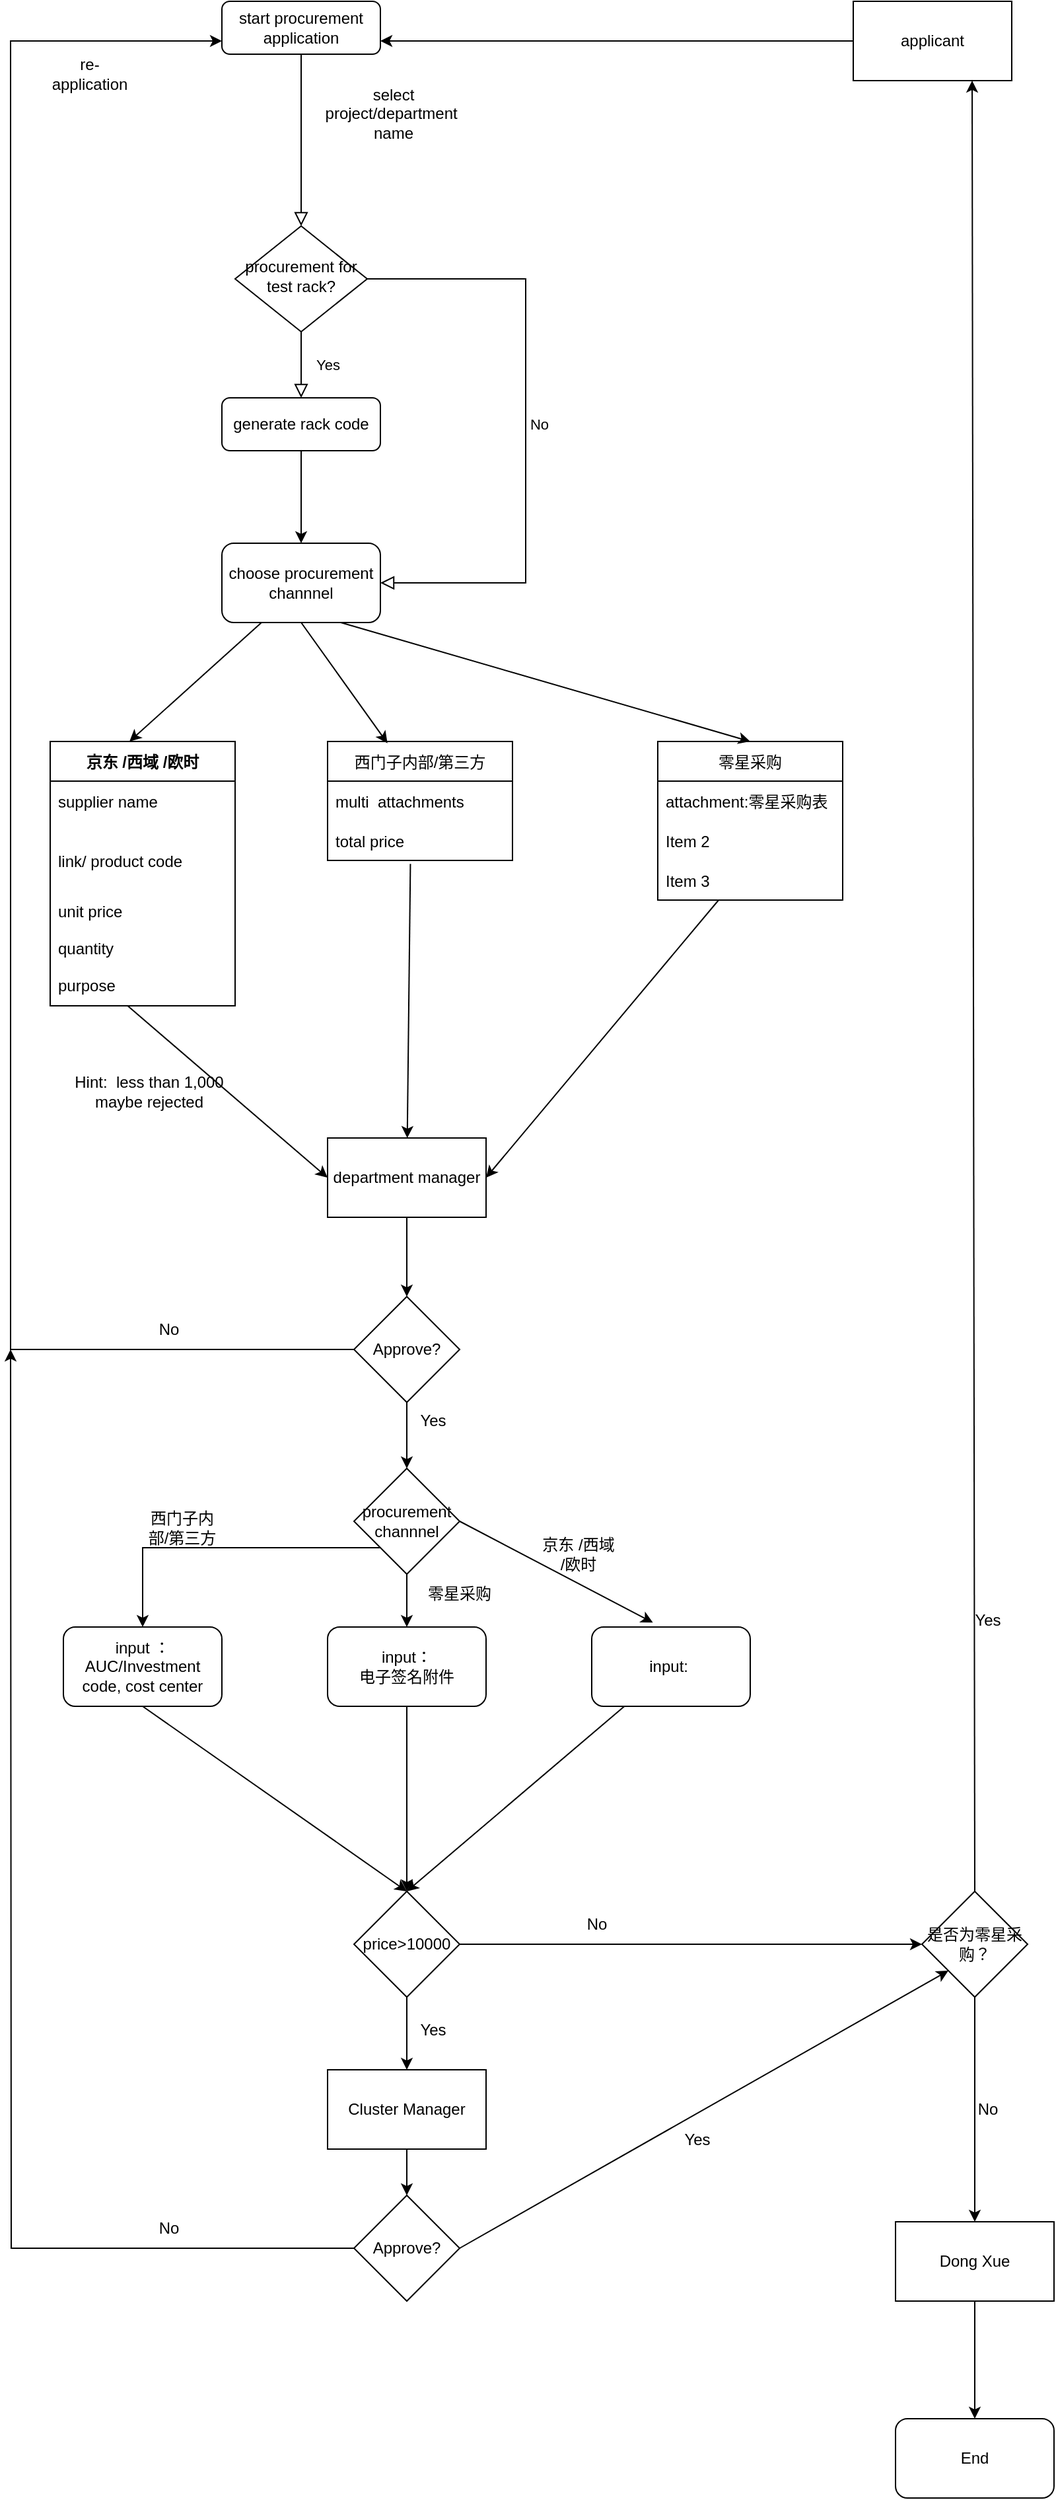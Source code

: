 <mxfile version="20.0.4" type="github">
  <diagram id="C5RBs43oDa-KdzZeNtuy" name="Page-1">
    <mxGraphModel dx="1022" dy="436" grid="1" gridSize="10" guides="1" tooltips="1" connect="1" arrows="1" fold="1" page="1" pageScale="1" pageWidth="827" pageHeight="1169" math="0" shadow="0">
      <root>
        <mxCell id="WIyWlLk6GJQsqaUBKTNV-0" />
        <mxCell id="WIyWlLk6GJQsqaUBKTNV-1" parent="WIyWlLk6GJQsqaUBKTNV-0" />
        <mxCell id="WIyWlLk6GJQsqaUBKTNV-2" value="" style="rounded=0;html=1;jettySize=auto;orthogonalLoop=1;fontSize=11;endArrow=block;endFill=0;endSize=8;strokeWidth=1;shadow=0;labelBackgroundColor=none;edgeStyle=orthogonalEdgeStyle;" parent="WIyWlLk6GJQsqaUBKTNV-1" source="WIyWlLk6GJQsqaUBKTNV-3" target="WIyWlLk6GJQsqaUBKTNV-6" edge="1">
          <mxGeometry relative="1" as="geometry" />
        </mxCell>
        <mxCell id="WIyWlLk6GJQsqaUBKTNV-3" value="start procurement application" style="rounded=1;whiteSpace=wrap;html=1;fontSize=12;glass=0;strokeWidth=1;shadow=0;" parent="WIyWlLk6GJQsqaUBKTNV-1" vertex="1">
          <mxGeometry x="192" y="151" width="120" height="40" as="geometry" />
        </mxCell>
        <mxCell id="WIyWlLk6GJQsqaUBKTNV-4" value="Yes" style="rounded=0;html=1;jettySize=auto;orthogonalLoop=1;fontSize=11;endArrow=block;endFill=0;endSize=8;strokeWidth=1;shadow=0;labelBackgroundColor=none;edgeStyle=orthogonalEdgeStyle;entryX=0.5;entryY=0;entryDx=0;entryDy=0;" parent="WIyWlLk6GJQsqaUBKTNV-1" source="WIyWlLk6GJQsqaUBKTNV-6" target="WIyWlLk6GJQsqaUBKTNV-11" edge="1">
          <mxGeometry y="20" relative="1" as="geometry">
            <mxPoint as="offset" />
            <mxPoint x="252" y="441" as="targetPoint" />
          </mxGeometry>
        </mxCell>
        <mxCell id="WIyWlLk6GJQsqaUBKTNV-5" value="No" style="edgeStyle=orthogonalEdgeStyle;rounded=0;html=1;jettySize=auto;orthogonalLoop=1;fontSize=11;endArrow=block;endFill=0;endSize=8;strokeWidth=1;shadow=0;labelBackgroundColor=none;entryX=1;entryY=0.5;entryDx=0;entryDy=0;" parent="WIyWlLk6GJQsqaUBKTNV-1" source="WIyWlLk6GJQsqaUBKTNV-6" target="ZzFBc4L-XgL4VMwVt-X--0" edge="1">
          <mxGeometry y="10" relative="1" as="geometry">
            <mxPoint as="offset" />
            <mxPoint x="422" y="611" as="targetPoint" />
            <Array as="points">
              <mxPoint x="422" y="361" />
              <mxPoint x="422" y="591" />
            </Array>
          </mxGeometry>
        </mxCell>
        <mxCell id="WIyWlLk6GJQsqaUBKTNV-6" value="procurement&amp;nbsp;for test rack?" style="rhombus;whiteSpace=wrap;html=1;shadow=0;fontFamily=Helvetica;fontSize=12;align=center;strokeWidth=1;spacing=6;spacingTop=-4;" parent="WIyWlLk6GJQsqaUBKTNV-1" vertex="1">
          <mxGeometry x="202" y="321" width="100" height="80" as="geometry" />
        </mxCell>
        <mxCell id="ZzFBc4L-XgL4VMwVt-X--1" value="" style="edgeStyle=orthogonalEdgeStyle;rounded=0;orthogonalLoop=1;jettySize=auto;html=1;" edge="1" parent="WIyWlLk6GJQsqaUBKTNV-1" source="WIyWlLk6GJQsqaUBKTNV-11" target="ZzFBc4L-XgL4VMwVt-X--0">
          <mxGeometry relative="1" as="geometry" />
        </mxCell>
        <mxCell id="WIyWlLk6GJQsqaUBKTNV-11" value="generate rack code" style="rounded=1;whiteSpace=wrap;html=1;fontSize=12;glass=0;strokeWidth=1;shadow=0;" parent="WIyWlLk6GJQsqaUBKTNV-1" vertex="1">
          <mxGeometry x="192" y="451" width="120" height="40" as="geometry" />
        </mxCell>
        <mxCell id="ZzFBc4L-XgL4VMwVt-X--0" value="choose procurement channnel" style="whiteSpace=wrap;html=1;rounded=1;glass=0;strokeWidth=1;shadow=0;" vertex="1" parent="WIyWlLk6GJQsqaUBKTNV-1">
          <mxGeometry x="192" y="561" width="120" height="60" as="geometry" />
        </mxCell>
        <mxCell id="ZzFBc4L-XgL4VMwVt-X--4" value="" style="endArrow=classic;html=1;rounded=0;exitX=0.25;exitY=1;exitDx=0;exitDy=0;" edge="1" parent="WIyWlLk6GJQsqaUBKTNV-1" source="ZzFBc4L-XgL4VMwVt-X--0">
          <mxGeometry width="50" height="50" relative="1" as="geometry">
            <mxPoint x="282" y="681" as="sourcePoint" />
            <mxPoint x="122" y="711" as="targetPoint" />
          </mxGeometry>
        </mxCell>
        <mxCell id="ZzFBc4L-XgL4VMwVt-X--5" value="京东 /西域 /欧时" style="swimlane;fontStyle=1;childLayout=stackLayout;horizontal=1;startSize=30;horizontalStack=0;resizeParent=1;resizeParentMax=0;resizeLast=0;collapsible=1;marginBottom=0;" vertex="1" parent="WIyWlLk6GJQsqaUBKTNV-1">
          <mxGeometry x="62" y="711" width="140" height="200" as="geometry" />
        </mxCell>
        <mxCell id="ZzFBc4L-XgL4VMwVt-X--6" value="supplier name" style="text;strokeColor=none;fillColor=none;align=left;verticalAlign=middle;spacingLeft=4;spacingRight=4;overflow=hidden;points=[[0,0.5],[1,0.5]];portConstraint=eastwest;rotatable=0;" vertex="1" parent="ZzFBc4L-XgL4VMwVt-X--5">
          <mxGeometry y="30" width="140" height="30" as="geometry" />
        </mxCell>
        <mxCell id="ZzFBc4L-XgL4VMwVt-X--7" value="link/ product code" style="text;strokeColor=none;fillColor=none;align=left;verticalAlign=middle;spacingLeft=4;spacingRight=4;overflow=hidden;points=[[0,0.5],[1,0.5]];portConstraint=eastwest;rotatable=0;" vertex="1" parent="ZzFBc4L-XgL4VMwVt-X--5">
          <mxGeometry y="60" width="140" height="60" as="geometry" />
        </mxCell>
        <mxCell id="ZzFBc4L-XgL4VMwVt-X--8" value="unit price&#xa;&#xa;quantity&#xa;&#xa;purpose&#xa;&#xa;&#xa;&#xa;&#xa;&#xa;&#xa;" style="text;strokeColor=none;fillColor=none;align=left;verticalAlign=middle;spacingLeft=4;spacingRight=4;overflow=hidden;points=[[0,0.5],[1,0.5]];portConstraint=eastwest;rotatable=0;" vertex="1" parent="ZzFBc4L-XgL4VMwVt-X--5">
          <mxGeometry y="120" width="140" height="80" as="geometry" />
        </mxCell>
        <mxCell id="ZzFBc4L-XgL4VMwVt-X--11" value="西门子内部/第三方" style="swimlane;fontStyle=0;childLayout=stackLayout;horizontal=1;startSize=30;horizontalStack=0;resizeParent=1;resizeParentMax=0;resizeLast=0;collapsible=1;marginBottom=0;" vertex="1" parent="WIyWlLk6GJQsqaUBKTNV-1">
          <mxGeometry x="272" y="711" width="140" height="90" as="geometry" />
        </mxCell>
        <mxCell id="ZzFBc4L-XgL4VMwVt-X--12" value="multi  attachments" style="text;strokeColor=none;fillColor=none;align=left;verticalAlign=middle;spacingLeft=4;spacingRight=4;overflow=hidden;points=[[0,0.5],[1,0.5]];portConstraint=eastwest;rotatable=0;" vertex="1" parent="ZzFBc4L-XgL4VMwVt-X--11">
          <mxGeometry y="30" width="140" height="30" as="geometry" />
        </mxCell>
        <mxCell id="ZzFBc4L-XgL4VMwVt-X--13" value="total price" style="text;strokeColor=none;fillColor=none;align=left;verticalAlign=middle;spacingLeft=4;spacingRight=4;overflow=hidden;points=[[0,0.5],[1,0.5]];portConstraint=eastwest;rotatable=0;" vertex="1" parent="ZzFBc4L-XgL4VMwVt-X--11">
          <mxGeometry y="60" width="140" height="30" as="geometry" />
        </mxCell>
        <mxCell id="ZzFBc4L-XgL4VMwVt-X--15" value="select project/department&amp;nbsp; name" style="text;html=1;strokeColor=none;fillColor=none;align=center;verticalAlign=middle;whiteSpace=wrap;rounded=0;" vertex="1" parent="WIyWlLk6GJQsqaUBKTNV-1">
          <mxGeometry x="262" y="221" width="120" height="30" as="geometry" />
        </mxCell>
        <mxCell id="ZzFBc4L-XgL4VMwVt-X--16" value="" style="endArrow=classic;html=1;rounded=0;exitX=0.5;exitY=1;exitDx=0;exitDy=0;entryX=0.324;entryY=0.015;entryDx=0;entryDy=0;entryPerimeter=0;" edge="1" parent="WIyWlLk6GJQsqaUBKTNV-1" source="ZzFBc4L-XgL4VMwVt-X--0" target="ZzFBc4L-XgL4VMwVt-X--11">
          <mxGeometry width="50" height="50" relative="1" as="geometry">
            <mxPoint x="232" y="691" as="sourcePoint" />
            <mxPoint x="282" y="641" as="targetPoint" />
          </mxGeometry>
        </mxCell>
        <mxCell id="ZzFBc4L-XgL4VMwVt-X--17" value="零星采购" style="swimlane;fontStyle=0;childLayout=stackLayout;horizontal=1;startSize=30;horizontalStack=0;resizeParent=1;resizeParentMax=0;resizeLast=0;collapsible=1;marginBottom=0;" vertex="1" parent="WIyWlLk6GJQsqaUBKTNV-1">
          <mxGeometry x="522" y="711" width="140" height="120" as="geometry" />
        </mxCell>
        <mxCell id="ZzFBc4L-XgL4VMwVt-X--18" value="attachment:零星采购表" style="text;strokeColor=none;fillColor=none;align=left;verticalAlign=middle;spacingLeft=4;spacingRight=4;overflow=hidden;points=[[0,0.5],[1,0.5]];portConstraint=eastwest;rotatable=0;" vertex="1" parent="ZzFBc4L-XgL4VMwVt-X--17">
          <mxGeometry y="30" width="140" height="30" as="geometry" />
        </mxCell>
        <mxCell id="ZzFBc4L-XgL4VMwVt-X--19" value="Item 2" style="text;strokeColor=none;fillColor=none;align=left;verticalAlign=middle;spacingLeft=4;spacingRight=4;overflow=hidden;points=[[0,0.5],[1,0.5]];portConstraint=eastwest;rotatable=0;" vertex="1" parent="ZzFBc4L-XgL4VMwVt-X--17">
          <mxGeometry y="60" width="140" height="30" as="geometry" />
        </mxCell>
        <mxCell id="ZzFBc4L-XgL4VMwVt-X--20" value="Item 3" style="text;strokeColor=none;fillColor=none;align=left;verticalAlign=middle;spacingLeft=4;spacingRight=4;overflow=hidden;points=[[0,0.5],[1,0.5]];portConstraint=eastwest;rotatable=0;" vertex="1" parent="ZzFBc4L-XgL4VMwVt-X--17">
          <mxGeometry y="90" width="140" height="30" as="geometry" />
        </mxCell>
        <mxCell id="ZzFBc4L-XgL4VMwVt-X--21" value="" style="endArrow=classic;html=1;rounded=0;exitX=0.75;exitY=1;exitDx=0;exitDy=0;entryX=0.5;entryY=0;entryDx=0;entryDy=0;" edge="1" parent="WIyWlLk6GJQsqaUBKTNV-1" source="ZzFBc4L-XgL4VMwVt-X--0" target="ZzFBc4L-XgL4VMwVt-X--17">
          <mxGeometry width="50" height="50" relative="1" as="geometry">
            <mxPoint x="392" y="691" as="sourcePoint" />
            <mxPoint x="442" y="641" as="targetPoint" />
          </mxGeometry>
        </mxCell>
        <mxCell id="ZzFBc4L-XgL4VMwVt-X--31" style="edgeStyle=orthogonalEdgeStyle;rounded=0;orthogonalLoop=1;jettySize=auto;html=1;entryX=0.5;entryY=0;entryDx=0;entryDy=0;" edge="1" parent="WIyWlLk6GJQsqaUBKTNV-1" source="ZzFBc4L-XgL4VMwVt-X--22" target="ZzFBc4L-XgL4VMwVt-X--28">
          <mxGeometry relative="1" as="geometry" />
        </mxCell>
        <mxCell id="ZzFBc4L-XgL4VMwVt-X--22" value="department manager" style="rounded=0;whiteSpace=wrap;html=1;" vertex="1" parent="WIyWlLk6GJQsqaUBKTNV-1">
          <mxGeometry x="272" y="1011" width="120" height="60" as="geometry" />
        </mxCell>
        <mxCell id="ZzFBc4L-XgL4VMwVt-X--23" value="" style="endArrow=classic;html=1;rounded=0;exitX=0.419;exitY=1;exitDx=0;exitDy=0;exitPerimeter=0;entryX=0;entryY=0.5;entryDx=0;entryDy=0;" edge="1" parent="WIyWlLk6GJQsqaUBKTNV-1" source="ZzFBc4L-XgL4VMwVt-X--8" target="ZzFBc4L-XgL4VMwVt-X--22">
          <mxGeometry width="50" height="50" relative="1" as="geometry">
            <mxPoint x="122" y="971" as="sourcePoint" />
            <mxPoint x="172" y="921" as="targetPoint" />
          </mxGeometry>
        </mxCell>
        <mxCell id="ZzFBc4L-XgL4VMwVt-X--24" value="Hint:&amp;nbsp; less than 1,000 maybe rejected" style="text;html=1;strokeColor=none;fillColor=none;align=center;verticalAlign=middle;whiteSpace=wrap;rounded=0;" vertex="1" parent="WIyWlLk6GJQsqaUBKTNV-1">
          <mxGeometry x="72" y="961" width="130" height="30" as="geometry" />
        </mxCell>
        <mxCell id="ZzFBc4L-XgL4VMwVt-X--26" value="" style="endArrow=classic;html=1;rounded=0;exitX=0.448;exitY=1.089;exitDx=0;exitDy=0;exitPerimeter=0;" edge="1" parent="WIyWlLk6GJQsqaUBKTNV-1" source="ZzFBc4L-XgL4VMwVt-X--13" target="ZzFBc4L-XgL4VMwVt-X--22">
          <mxGeometry width="50" height="50" relative="1" as="geometry">
            <mxPoint x="162" y="1091" as="sourcePoint" />
            <mxPoint x="212" y="1041" as="targetPoint" />
          </mxGeometry>
        </mxCell>
        <mxCell id="ZzFBc4L-XgL4VMwVt-X--27" value="" style="endArrow=classic;html=1;rounded=0;exitX=0.329;exitY=1;exitDx=0;exitDy=0;exitPerimeter=0;entryX=1;entryY=0.5;entryDx=0;entryDy=0;" edge="1" parent="WIyWlLk6GJQsqaUBKTNV-1" source="ZzFBc4L-XgL4VMwVt-X--20" target="ZzFBc4L-XgL4VMwVt-X--22">
          <mxGeometry width="50" height="50" relative="1" as="geometry">
            <mxPoint x="512" y="931" as="sourcePoint" />
            <mxPoint x="562" y="881" as="targetPoint" />
          </mxGeometry>
        </mxCell>
        <mxCell id="ZzFBc4L-XgL4VMwVt-X--29" style="edgeStyle=orthogonalEdgeStyle;rounded=0;orthogonalLoop=1;jettySize=auto;html=1;entryX=0;entryY=0.75;entryDx=0;entryDy=0;" edge="1" parent="WIyWlLk6GJQsqaUBKTNV-1" source="ZzFBc4L-XgL4VMwVt-X--28" target="WIyWlLk6GJQsqaUBKTNV-3">
          <mxGeometry relative="1" as="geometry">
            <mxPoint x="52" y="181" as="targetPoint" />
            <Array as="points">
              <mxPoint x="32" y="1171" />
              <mxPoint x="32" y="181" />
            </Array>
          </mxGeometry>
        </mxCell>
        <mxCell id="ZzFBc4L-XgL4VMwVt-X--34" style="edgeStyle=orthogonalEdgeStyle;rounded=0;orthogonalLoop=1;jettySize=auto;html=1;exitX=0.5;exitY=1;exitDx=0;exitDy=0;entryX=0.5;entryY=0;entryDx=0;entryDy=0;" edge="1" parent="WIyWlLk6GJQsqaUBKTNV-1" source="ZzFBc4L-XgL4VMwVt-X--28" target="ZzFBc4L-XgL4VMwVt-X--33">
          <mxGeometry relative="1" as="geometry" />
        </mxCell>
        <mxCell id="ZzFBc4L-XgL4VMwVt-X--28" value="Approve?" style="rhombus;whiteSpace=wrap;html=1;" vertex="1" parent="WIyWlLk6GJQsqaUBKTNV-1">
          <mxGeometry x="292" y="1131" width="80" height="80" as="geometry" />
        </mxCell>
        <mxCell id="ZzFBc4L-XgL4VMwVt-X--30" value="No" style="text;html=1;strokeColor=none;fillColor=none;align=center;verticalAlign=middle;whiteSpace=wrap;rounded=0;" vertex="1" parent="WIyWlLk6GJQsqaUBKTNV-1">
          <mxGeometry x="122" y="1141" width="60" height="30" as="geometry" />
        </mxCell>
        <mxCell id="ZzFBc4L-XgL4VMwVt-X--37" style="edgeStyle=orthogonalEdgeStyle;rounded=0;orthogonalLoop=1;jettySize=auto;html=1;exitX=0;exitY=1;exitDx=0;exitDy=0;entryX=0.5;entryY=0;entryDx=0;entryDy=0;" edge="1" parent="WIyWlLk6GJQsqaUBKTNV-1" source="ZzFBc4L-XgL4VMwVt-X--33" target="ZzFBc4L-XgL4VMwVt-X--36">
          <mxGeometry relative="1" as="geometry" />
        </mxCell>
        <mxCell id="ZzFBc4L-XgL4VMwVt-X--43" style="edgeStyle=orthogonalEdgeStyle;rounded=0;orthogonalLoop=1;jettySize=auto;html=1;exitX=0.5;exitY=1;exitDx=0;exitDy=0;entryX=0.5;entryY=0;entryDx=0;entryDy=0;" edge="1" parent="WIyWlLk6GJQsqaUBKTNV-1" source="ZzFBc4L-XgL4VMwVt-X--33" target="ZzFBc4L-XgL4VMwVt-X--42">
          <mxGeometry relative="1" as="geometry" />
        </mxCell>
        <mxCell id="ZzFBc4L-XgL4VMwVt-X--33" value="procurement channnel" style="rhombus;whiteSpace=wrap;html=1;" vertex="1" parent="WIyWlLk6GJQsqaUBKTNV-1">
          <mxGeometry x="292" y="1261" width="80" height="80" as="geometry" />
        </mxCell>
        <mxCell id="ZzFBc4L-XgL4VMwVt-X--35" value="Yes" style="text;html=1;strokeColor=none;fillColor=none;align=center;verticalAlign=middle;whiteSpace=wrap;rounded=0;" vertex="1" parent="WIyWlLk6GJQsqaUBKTNV-1">
          <mxGeometry x="322" y="1210" width="60" height="30" as="geometry" />
        </mxCell>
        <mxCell id="ZzFBc4L-XgL4VMwVt-X--36" value="input ： AUC/Investment code, cost center" style="rounded=1;whiteSpace=wrap;html=1;" vertex="1" parent="WIyWlLk6GJQsqaUBKTNV-1">
          <mxGeometry x="72" y="1381" width="120" height="60" as="geometry" />
        </mxCell>
        <mxCell id="ZzFBc4L-XgL4VMwVt-X--39" value="&lt;span style=&quot;&quot;&gt;西门子内部/第三方&lt;/span&gt;" style="text;html=1;strokeColor=none;fillColor=none;align=center;verticalAlign=middle;whiteSpace=wrap;rounded=0;" vertex="1" parent="WIyWlLk6GJQsqaUBKTNV-1">
          <mxGeometry x="132" y="1291" width="60" height="30" as="geometry" />
        </mxCell>
        <mxCell id="ZzFBc4L-XgL4VMwVt-X--79" style="edgeStyle=orthogonalEdgeStyle;rounded=0;orthogonalLoop=1;jettySize=auto;html=1;exitX=0.5;exitY=1;exitDx=0;exitDy=0;entryX=0.5;entryY=0;entryDx=0;entryDy=0;" edge="1" parent="WIyWlLk6GJQsqaUBKTNV-1" source="ZzFBc4L-XgL4VMwVt-X--40" target="ZzFBc4L-XgL4VMwVt-X--78">
          <mxGeometry relative="1" as="geometry" />
        </mxCell>
        <mxCell id="ZzFBc4L-XgL4VMwVt-X--40" value="Dong Xue" style="rounded=0;whiteSpace=wrap;html=1;" vertex="1" parent="WIyWlLk6GJQsqaUBKTNV-1">
          <mxGeometry x="702" y="1831" width="120" height="60" as="geometry" />
        </mxCell>
        <mxCell id="ZzFBc4L-XgL4VMwVt-X--42" value="input：&lt;br&gt;电子签名附件" style="rounded=1;whiteSpace=wrap;html=1;" vertex="1" parent="WIyWlLk6GJQsqaUBKTNV-1">
          <mxGeometry x="272" y="1381" width="120" height="60" as="geometry" />
        </mxCell>
        <mxCell id="ZzFBc4L-XgL4VMwVt-X--44" value="零星采购" style="text;html=1;strokeColor=none;fillColor=none;align=center;verticalAlign=middle;whiteSpace=wrap;rounded=0;" vertex="1" parent="WIyWlLk6GJQsqaUBKTNV-1">
          <mxGeometry x="342" y="1341" width="60" height="30" as="geometry" />
        </mxCell>
        <mxCell id="ZzFBc4L-XgL4VMwVt-X--45" value="input:&amp;nbsp;" style="rounded=1;whiteSpace=wrap;html=1;" vertex="1" parent="WIyWlLk6GJQsqaUBKTNV-1">
          <mxGeometry x="472" y="1381" width="120" height="60" as="geometry" />
        </mxCell>
        <mxCell id="ZzFBc4L-XgL4VMwVt-X--46" value="" style="endArrow=classic;html=1;rounded=0;exitX=1;exitY=0.5;exitDx=0;exitDy=0;entryX=0.386;entryY=-0.056;entryDx=0;entryDy=0;entryPerimeter=0;" edge="1" parent="WIyWlLk6GJQsqaUBKTNV-1" source="ZzFBc4L-XgL4VMwVt-X--33" target="ZzFBc4L-XgL4VMwVt-X--45">
          <mxGeometry width="50" height="50" relative="1" as="geometry">
            <mxPoint x="392" y="1331" as="sourcePoint" />
            <mxPoint x="442" y="1281" as="targetPoint" />
          </mxGeometry>
        </mxCell>
        <mxCell id="ZzFBc4L-XgL4VMwVt-X--47" value="京东 /西域 /欧时" style="text;html=1;strokeColor=none;fillColor=none;align=center;verticalAlign=middle;whiteSpace=wrap;rounded=0;" vertex="1" parent="WIyWlLk6GJQsqaUBKTNV-1">
          <mxGeometry x="432" y="1311" width="60" height="30" as="geometry" />
        </mxCell>
        <mxCell id="ZzFBc4L-XgL4VMwVt-X--60" style="edgeStyle=orthogonalEdgeStyle;rounded=0;orthogonalLoop=1;jettySize=auto;html=1;exitX=1;exitY=0.5;exitDx=0;exitDy=0;entryX=0;entryY=0.5;entryDx=0;entryDy=0;" edge="1" parent="WIyWlLk6GJQsqaUBKTNV-1" source="ZzFBc4L-XgL4VMwVt-X--48" target="ZzFBc4L-XgL4VMwVt-X--53">
          <mxGeometry relative="1" as="geometry" />
        </mxCell>
        <mxCell id="ZzFBc4L-XgL4VMwVt-X--66" style="edgeStyle=orthogonalEdgeStyle;rounded=0;orthogonalLoop=1;jettySize=auto;html=1;exitX=0.5;exitY=1;exitDx=0;exitDy=0;entryX=0.5;entryY=0;entryDx=0;entryDy=0;" edge="1" parent="WIyWlLk6GJQsqaUBKTNV-1" source="ZzFBc4L-XgL4VMwVt-X--48" target="ZzFBc4L-XgL4VMwVt-X--65">
          <mxGeometry relative="1" as="geometry" />
        </mxCell>
        <mxCell id="ZzFBc4L-XgL4VMwVt-X--48" value="price&amp;gt;10000" style="rhombus;whiteSpace=wrap;html=1;" vertex="1" parent="WIyWlLk6GJQsqaUBKTNV-1">
          <mxGeometry x="292" y="1581" width="80" height="80" as="geometry" />
        </mxCell>
        <mxCell id="ZzFBc4L-XgL4VMwVt-X--49" value="" style="endArrow=classic;html=1;rounded=0;exitX=0.5;exitY=1;exitDx=0;exitDy=0;entryX=0.5;entryY=0;entryDx=0;entryDy=0;" edge="1" parent="WIyWlLk6GJQsqaUBKTNV-1" source="ZzFBc4L-XgL4VMwVt-X--36" target="ZzFBc4L-XgL4VMwVt-X--48">
          <mxGeometry width="50" height="50" relative="1" as="geometry">
            <mxPoint x="142" y="1511" as="sourcePoint" />
            <mxPoint x="192" y="1461" as="targetPoint" />
          </mxGeometry>
        </mxCell>
        <mxCell id="ZzFBc4L-XgL4VMwVt-X--50" value="" style="endArrow=classic;html=1;rounded=0;exitX=0.5;exitY=1;exitDx=0;exitDy=0;entryX=0.5;entryY=0;entryDx=0;entryDy=0;" edge="1" parent="WIyWlLk6GJQsqaUBKTNV-1" source="ZzFBc4L-XgL4VMwVt-X--42" target="ZzFBc4L-XgL4VMwVt-X--48">
          <mxGeometry width="50" height="50" relative="1" as="geometry">
            <mxPoint x="322" y="1531" as="sourcePoint" />
            <mxPoint x="372" y="1481" as="targetPoint" />
          </mxGeometry>
        </mxCell>
        <mxCell id="ZzFBc4L-XgL4VMwVt-X--51" value="" style="endArrow=classic;html=1;rounded=0;" edge="1" parent="WIyWlLk6GJQsqaUBKTNV-1" source="ZzFBc4L-XgL4VMwVt-X--45">
          <mxGeometry width="50" height="50" relative="1" as="geometry">
            <mxPoint x="482" y="1561" as="sourcePoint" />
            <mxPoint x="332" y="1581" as="targetPoint" />
          </mxGeometry>
        </mxCell>
        <mxCell id="ZzFBc4L-XgL4VMwVt-X--53" value="是否为零星采购？" style="rhombus;whiteSpace=wrap;html=1;" vertex="1" parent="WIyWlLk6GJQsqaUBKTNV-1">
          <mxGeometry x="722" y="1581" width="80" height="80" as="geometry" />
        </mxCell>
        <mxCell id="ZzFBc4L-XgL4VMwVt-X--58" style="edgeStyle=orthogonalEdgeStyle;rounded=0;orthogonalLoop=1;jettySize=auto;html=1;exitX=0;exitY=0.5;exitDx=0;exitDy=0;entryX=1;entryY=0.75;entryDx=0;entryDy=0;" edge="1" parent="WIyWlLk6GJQsqaUBKTNV-1" source="ZzFBc4L-XgL4VMwVt-X--55" target="WIyWlLk6GJQsqaUBKTNV-3">
          <mxGeometry relative="1" as="geometry" />
        </mxCell>
        <mxCell id="ZzFBc4L-XgL4VMwVt-X--55" value="applicant" style="rounded=0;whiteSpace=wrap;html=1;" vertex="1" parent="WIyWlLk6GJQsqaUBKTNV-1">
          <mxGeometry x="670" y="151" width="120" height="60" as="geometry" />
        </mxCell>
        <mxCell id="ZzFBc4L-XgL4VMwVt-X--56" value="re-application" style="text;html=1;strokeColor=none;fillColor=none;align=center;verticalAlign=middle;whiteSpace=wrap;rounded=0;" vertex="1" parent="WIyWlLk6GJQsqaUBKTNV-1">
          <mxGeometry x="62" y="191" width="60" height="30" as="geometry" />
        </mxCell>
        <mxCell id="ZzFBc4L-XgL4VMwVt-X--59" value="No" style="text;html=1;strokeColor=none;fillColor=none;align=center;verticalAlign=middle;whiteSpace=wrap;rounded=0;" vertex="1" parent="WIyWlLk6GJQsqaUBKTNV-1">
          <mxGeometry x="446" y="1591" width="60" height="30" as="geometry" />
        </mxCell>
        <mxCell id="ZzFBc4L-XgL4VMwVt-X--61" value="" style="endArrow=classic;html=1;rounded=0;entryX=0.5;entryY=0;entryDx=0;entryDy=0;exitX=0.5;exitY=1;exitDx=0;exitDy=0;" edge="1" parent="WIyWlLk6GJQsqaUBKTNV-1" source="ZzFBc4L-XgL4VMwVt-X--53" target="ZzFBc4L-XgL4VMwVt-X--40">
          <mxGeometry width="50" height="50" relative="1" as="geometry">
            <mxPoint x="762" y="1671" as="sourcePoint" />
            <mxPoint x="612" y="1711" as="targetPoint" />
          </mxGeometry>
        </mxCell>
        <mxCell id="ZzFBc4L-XgL4VMwVt-X--62" value="No" style="text;html=1;strokeColor=none;fillColor=none;align=center;verticalAlign=middle;whiteSpace=wrap;rounded=0;" vertex="1" parent="WIyWlLk6GJQsqaUBKTNV-1">
          <mxGeometry x="742" y="1731" width="60" height="30" as="geometry" />
        </mxCell>
        <mxCell id="ZzFBc4L-XgL4VMwVt-X--63" value="" style="endArrow=classic;html=1;rounded=0;exitX=0.5;exitY=0;exitDx=0;exitDy=0;entryX=0.75;entryY=1;entryDx=0;entryDy=0;" edge="1" parent="WIyWlLk6GJQsqaUBKTNV-1" source="ZzFBc4L-XgL4VMwVt-X--53" target="ZzFBc4L-XgL4VMwVt-X--55">
          <mxGeometry width="50" height="50" relative="1" as="geometry">
            <mxPoint x="742" y="1561" as="sourcePoint" />
            <mxPoint x="792" y="1511" as="targetPoint" />
          </mxGeometry>
        </mxCell>
        <mxCell id="ZzFBc4L-XgL4VMwVt-X--64" value="Yes" style="text;html=1;strokeColor=none;fillColor=none;align=center;verticalAlign=middle;whiteSpace=wrap;rounded=0;" vertex="1" parent="WIyWlLk6GJQsqaUBKTNV-1">
          <mxGeometry x="742" y="1361" width="60" height="30" as="geometry" />
        </mxCell>
        <mxCell id="ZzFBc4L-XgL4VMwVt-X--68" style="edgeStyle=orthogonalEdgeStyle;rounded=0;orthogonalLoop=1;jettySize=auto;html=1;exitX=0.5;exitY=1;exitDx=0;exitDy=0;" edge="1" parent="WIyWlLk6GJQsqaUBKTNV-1" source="ZzFBc4L-XgL4VMwVt-X--65" target="ZzFBc4L-XgL4VMwVt-X--67">
          <mxGeometry relative="1" as="geometry" />
        </mxCell>
        <mxCell id="ZzFBc4L-XgL4VMwVt-X--65" value="Cluster Manager" style="rounded=0;whiteSpace=wrap;html=1;" vertex="1" parent="WIyWlLk6GJQsqaUBKTNV-1">
          <mxGeometry x="272" y="1716" width="120" height="60" as="geometry" />
        </mxCell>
        <mxCell id="ZzFBc4L-XgL4VMwVt-X--74" style="edgeStyle=orthogonalEdgeStyle;rounded=0;orthogonalLoop=1;jettySize=auto;html=1;exitX=0;exitY=0.5;exitDx=0;exitDy=0;" edge="1" parent="WIyWlLk6GJQsqaUBKTNV-1" source="ZzFBc4L-XgL4VMwVt-X--67">
          <mxGeometry relative="1" as="geometry">
            <mxPoint x="32" y="1171" as="targetPoint" />
          </mxGeometry>
        </mxCell>
        <mxCell id="ZzFBc4L-XgL4VMwVt-X--67" value="Approve?" style="rhombus;whiteSpace=wrap;html=1;" vertex="1" parent="WIyWlLk6GJQsqaUBKTNV-1">
          <mxGeometry x="292" y="1811" width="80" height="80" as="geometry" />
        </mxCell>
        <mxCell id="ZzFBc4L-XgL4VMwVt-X--71" value="Yes" style="text;html=1;strokeColor=none;fillColor=none;align=center;verticalAlign=middle;whiteSpace=wrap;rounded=0;" vertex="1" parent="WIyWlLk6GJQsqaUBKTNV-1">
          <mxGeometry x="322" y="1671" width="60" height="30" as="geometry" />
        </mxCell>
        <mxCell id="ZzFBc4L-XgL4VMwVt-X--73" value="Yes" style="text;html=1;strokeColor=none;fillColor=none;align=center;verticalAlign=middle;whiteSpace=wrap;rounded=0;" vertex="1" parent="WIyWlLk6GJQsqaUBKTNV-1">
          <mxGeometry x="522" y="1754" width="60" height="30" as="geometry" />
        </mxCell>
        <mxCell id="ZzFBc4L-XgL4VMwVt-X--76" value="No" style="text;html=1;strokeColor=none;fillColor=none;align=center;verticalAlign=middle;whiteSpace=wrap;rounded=0;" vertex="1" parent="WIyWlLk6GJQsqaUBKTNV-1">
          <mxGeometry x="122" y="1821" width="60" height="30" as="geometry" />
        </mxCell>
        <mxCell id="ZzFBc4L-XgL4VMwVt-X--77" value="" style="endArrow=classic;html=1;rounded=0;exitX=1;exitY=0.5;exitDx=0;exitDy=0;entryX=0;entryY=1;entryDx=0;entryDy=0;" edge="1" parent="WIyWlLk6GJQsqaUBKTNV-1" source="ZzFBc4L-XgL4VMwVt-X--67" target="ZzFBc4L-XgL4VMwVt-X--53">
          <mxGeometry width="50" height="50" relative="1" as="geometry">
            <mxPoint x="440" y="1890" as="sourcePoint" />
            <mxPoint x="490" y="1840" as="targetPoint" />
          </mxGeometry>
        </mxCell>
        <mxCell id="ZzFBc4L-XgL4VMwVt-X--78" value="End" style="rounded=1;whiteSpace=wrap;html=1;" vertex="1" parent="WIyWlLk6GJQsqaUBKTNV-1">
          <mxGeometry x="702" y="1980" width="120" height="60" as="geometry" />
        </mxCell>
      </root>
    </mxGraphModel>
  </diagram>
</mxfile>
